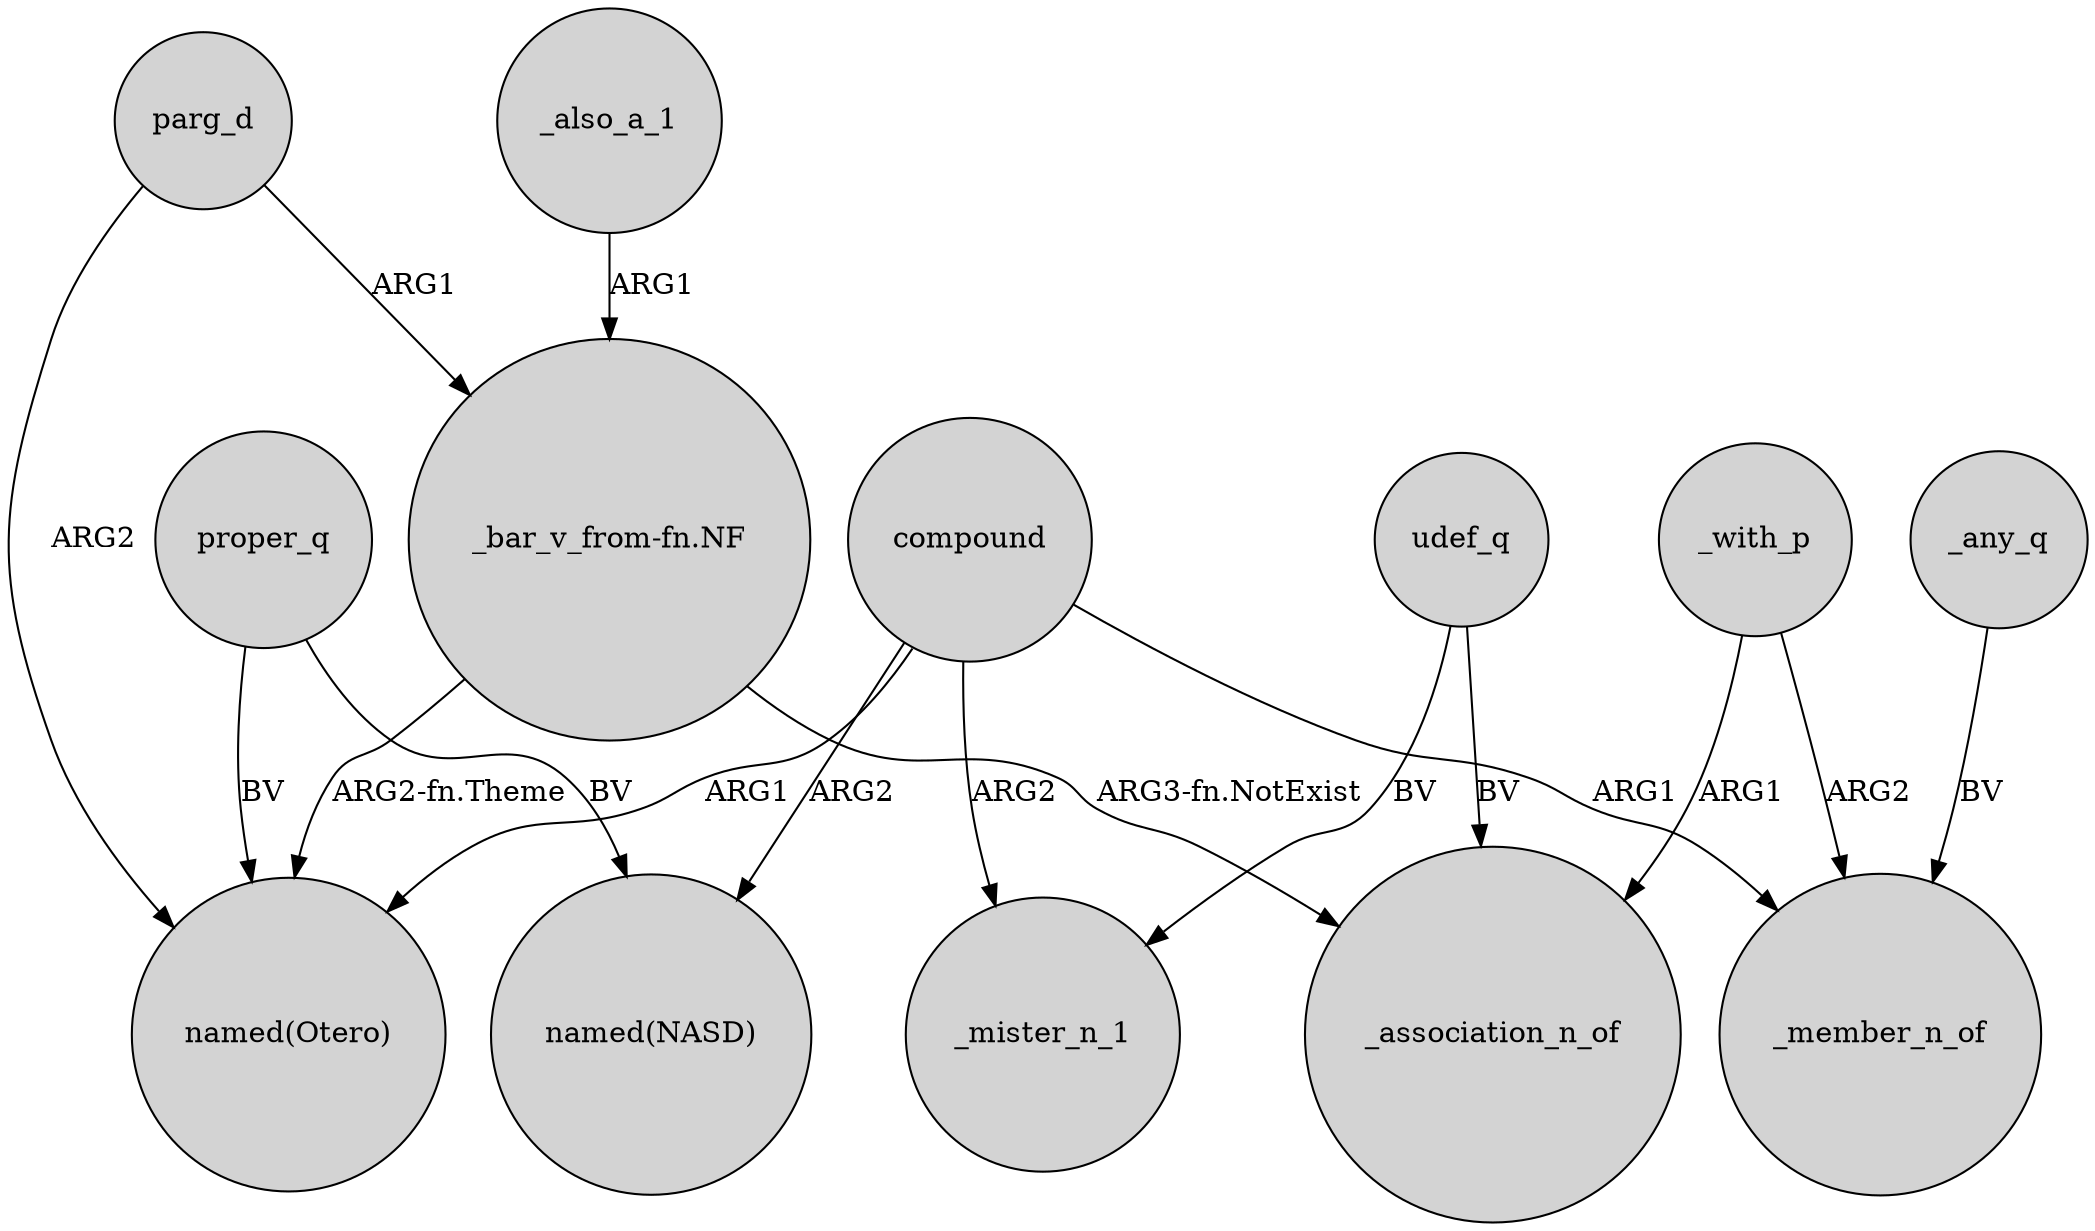 digraph {
	node [shape=circle style=filled]
	parg_d -> "named(Otero)" [label=ARG2]
	compound -> "named(Otero)" [label=ARG1]
	udef_q -> _mister_n_1 [label=BV]
	_with_p -> _member_n_of [label=ARG2]
	"_bar_v_from-fn.NF" -> _association_n_of [label="ARG3-fn.NotExist"]
	_any_q -> _member_n_of [label=BV]
	compound -> "named(NASD)" [label=ARG2]
	_also_a_1 -> "_bar_v_from-fn.NF" [label=ARG1]
	proper_q -> "named(Otero)" [label=BV]
	udef_q -> _association_n_of [label=BV]
	_with_p -> _association_n_of [label=ARG1]
	"_bar_v_from-fn.NF" -> "named(Otero)" [label="ARG2-fn.Theme"]
	parg_d -> "_bar_v_from-fn.NF" [label=ARG1]
	proper_q -> "named(NASD)" [label=BV]
	compound -> _mister_n_1 [label=ARG2]
	compound -> _member_n_of [label=ARG1]
}
